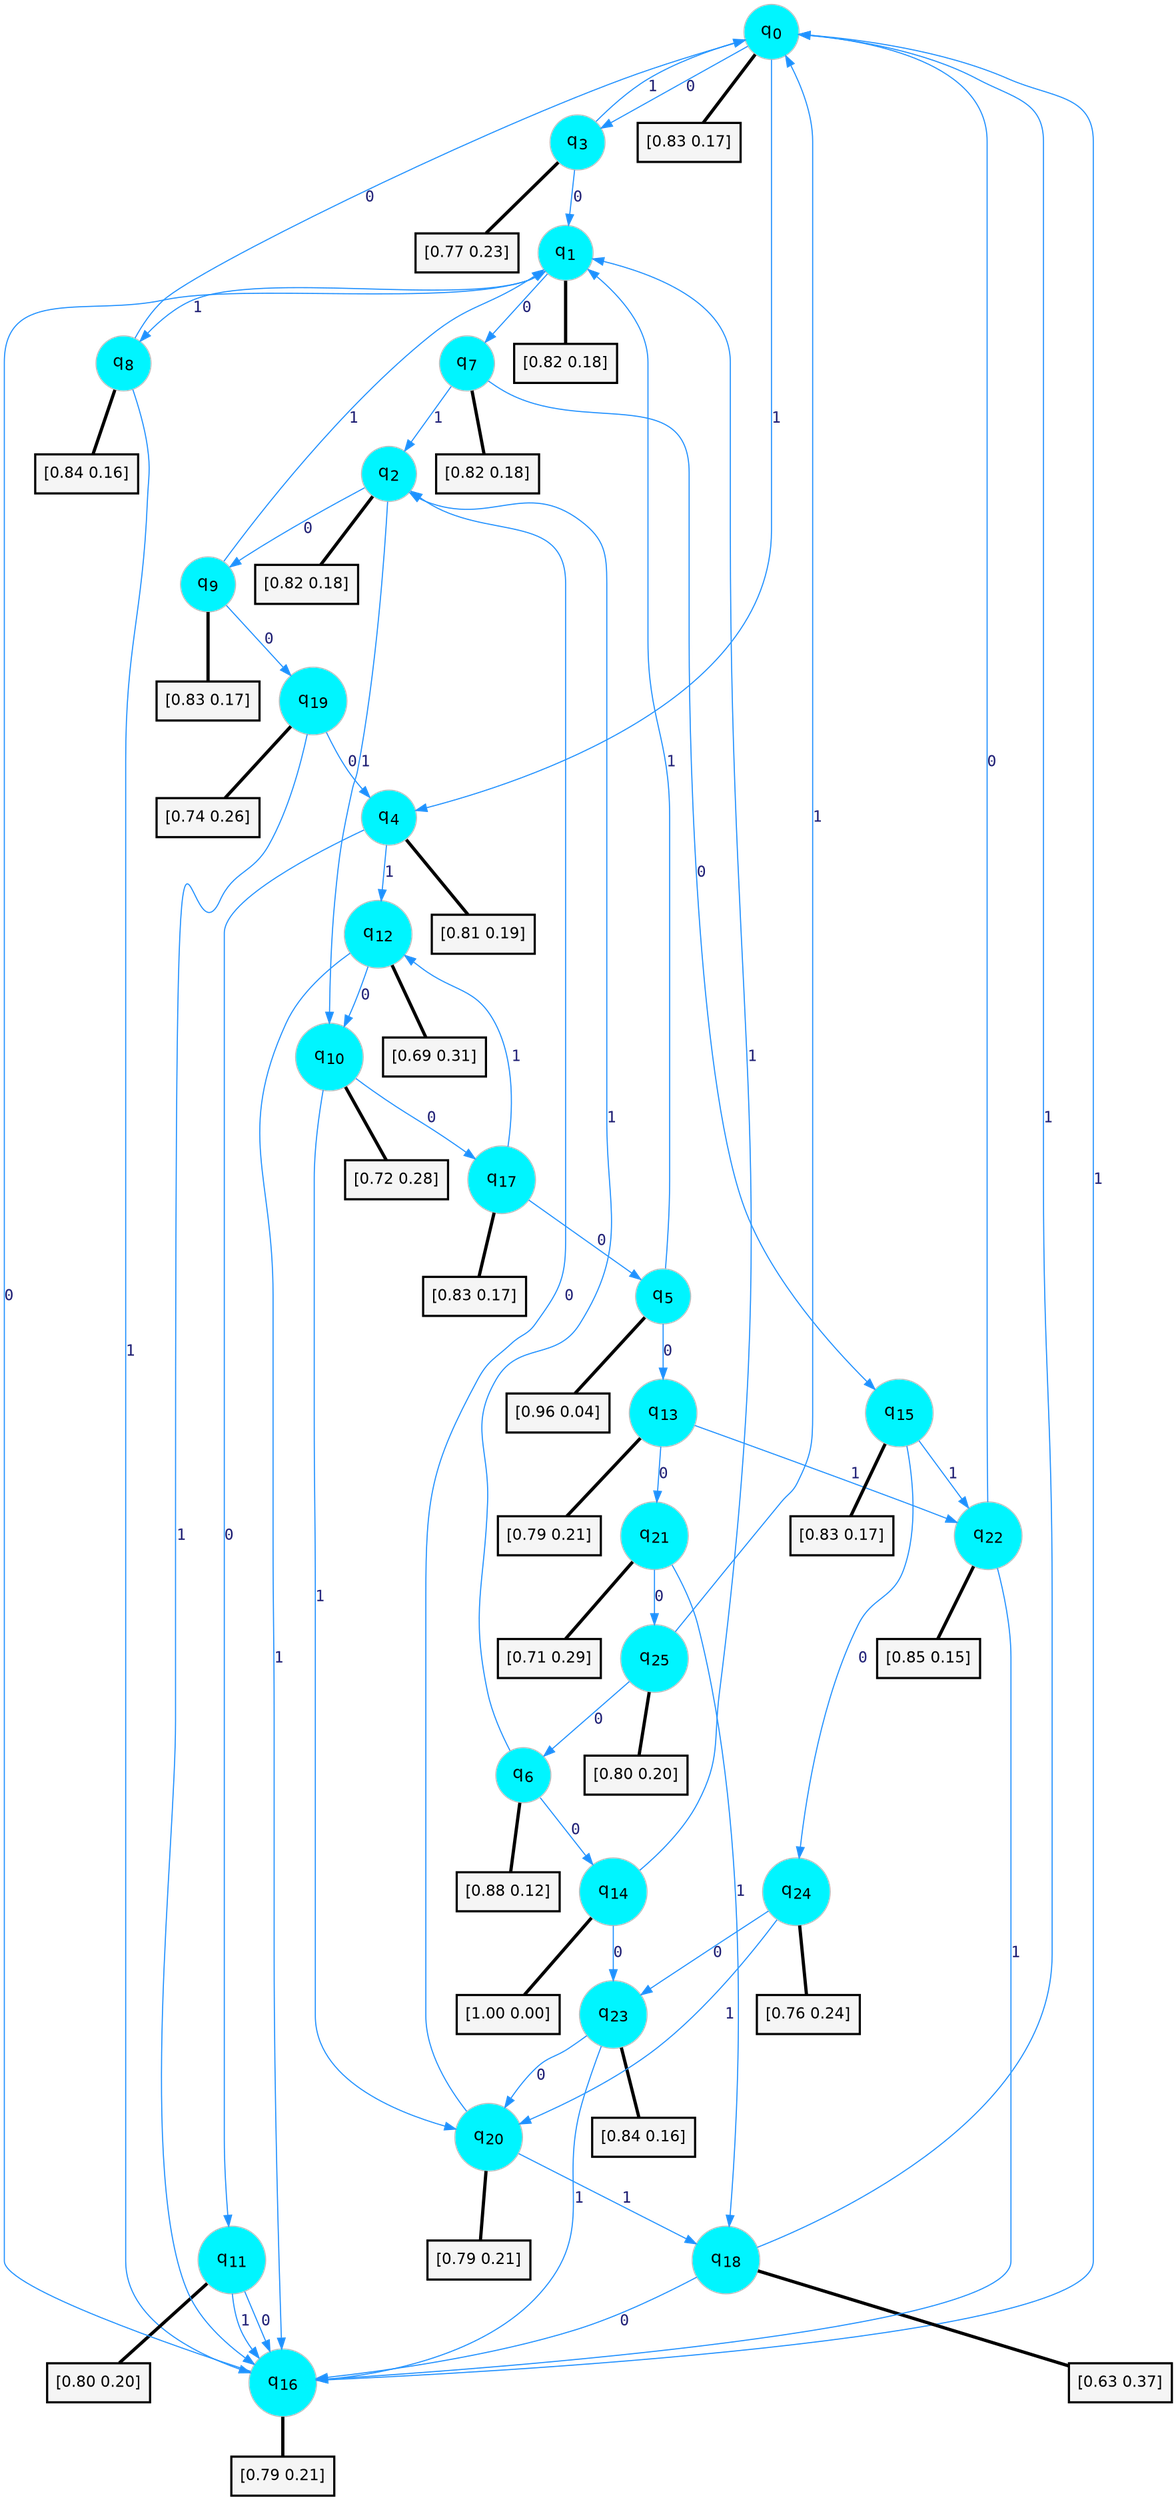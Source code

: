 digraph G {
graph [
bgcolor=transparent, dpi=300, rankdir=TD, size="40,25"];
node [
color=gray, fillcolor=turquoise1, fontcolor=black, fontname=Helvetica, fontsize=16, fontweight=bold, shape=circle, style=filled];
edge [
arrowsize=1, color=dodgerblue1, fontcolor=midnightblue, fontname=courier, fontweight=bold, penwidth=1, style=solid, weight=20];
0[label=<q<SUB>0</SUB>>];
1[label=<q<SUB>1</SUB>>];
2[label=<q<SUB>2</SUB>>];
3[label=<q<SUB>3</SUB>>];
4[label=<q<SUB>4</SUB>>];
5[label=<q<SUB>5</SUB>>];
6[label=<q<SUB>6</SUB>>];
7[label=<q<SUB>7</SUB>>];
8[label=<q<SUB>8</SUB>>];
9[label=<q<SUB>9</SUB>>];
10[label=<q<SUB>10</SUB>>];
11[label=<q<SUB>11</SUB>>];
12[label=<q<SUB>12</SUB>>];
13[label=<q<SUB>13</SUB>>];
14[label=<q<SUB>14</SUB>>];
15[label=<q<SUB>15</SUB>>];
16[label=<q<SUB>16</SUB>>];
17[label=<q<SUB>17</SUB>>];
18[label=<q<SUB>18</SUB>>];
19[label=<q<SUB>19</SUB>>];
20[label=<q<SUB>20</SUB>>];
21[label=<q<SUB>21</SUB>>];
22[label=<q<SUB>22</SUB>>];
23[label=<q<SUB>23</SUB>>];
24[label=<q<SUB>24</SUB>>];
25[label=<q<SUB>25</SUB>>];
26[label="[0.83 0.17]", shape=box,fontcolor=black, fontname=Helvetica, fontsize=14, penwidth=2, fillcolor=whitesmoke,color=black];
27[label="[0.82 0.18]", shape=box,fontcolor=black, fontname=Helvetica, fontsize=14, penwidth=2, fillcolor=whitesmoke,color=black];
28[label="[0.82 0.18]", shape=box,fontcolor=black, fontname=Helvetica, fontsize=14, penwidth=2, fillcolor=whitesmoke,color=black];
29[label="[0.77 0.23]", shape=box,fontcolor=black, fontname=Helvetica, fontsize=14, penwidth=2, fillcolor=whitesmoke,color=black];
30[label="[0.81 0.19]", shape=box,fontcolor=black, fontname=Helvetica, fontsize=14, penwidth=2, fillcolor=whitesmoke,color=black];
31[label="[0.96 0.04]", shape=box,fontcolor=black, fontname=Helvetica, fontsize=14, penwidth=2, fillcolor=whitesmoke,color=black];
32[label="[0.88 0.12]", shape=box,fontcolor=black, fontname=Helvetica, fontsize=14, penwidth=2, fillcolor=whitesmoke,color=black];
33[label="[0.82 0.18]", shape=box,fontcolor=black, fontname=Helvetica, fontsize=14, penwidth=2, fillcolor=whitesmoke,color=black];
34[label="[0.84 0.16]", shape=box,fontcolor=black, fontname=Helvetica, fontsize=14, penwidth=2, fillcolor=whitesmoke,color=black];
35[label="[0.83 0.17]", shape=box,fontcolor=black, fontname=Helvetica, fontsize=14, penwidth=2, fillcolor=whitesmoke,color=black];
36[label="[0.72 0.28]", shape=box,fontcolor=black, fontname=Helvetica, fontsize=14, penwidth=2, fillcolor=whitesmoke,color=black];
37[label="[0.80 0.20]", shape=box,fontcolor=black, fontname=Helvetica, fontsize=14, penwidth=2, fillcolor=whitesmoke,color=black];
38[label="[0.69 0.31]", shape=box,fontcolor=black, fontname=Helvetica, fontsize=14, penwidth=2, fillcolor=whitesmoke,color=black];
39[label="[0.79 0.21]", shape=box,fontcolor=black, fontname=Helvetica, fontsize=14, penwidth=2, fillcolor=whitesmoke,color=black];
40[label="[1.00 0.00]", shape=box,fontcolor=black, fontname=Helvetica, fontsize=14, penwidth=2, fillcolor=whitesmoke,color=black];
41[label="[0.83 0.17]", shape=box,fontcolor=black, fontname=Helvetica, fontsize=14, penwidth=2, fillcolor=whitesmoke,color=black];
42[label="[0.79 0.21]", shape=box,fontcolor=black, fontname=Helvetica, fontsize=14, penwidth=2, fillcolor=whitesmoke,color=black];
43[label="[0.83 0.17]", shape=box,fontcolor=black, fontname=Helvetica, fontsize=14, penwidth=2, fillcolor=whitesmoke,color=black];
44[label="[0.63 0.37]", shape=box,fontcolor=black, fontname=Helvetica, fontsize=14, penwidth=2, fillcolor=whitesmoke,color=black];
45[label="[0.74 0.26]", shape=box,fontcolor=black, fontname=Helvetica, fontsize=14, penwidth=2, fillcolor=whitesmoke,color=black];
46[label="[0.79 0.21]", shape=box,fontcolor=black, fontname=Helvetica, fontsize=14, penwidth=2, fillcolor=whitesmoke,color=black];
47[label="[0.71 0.29]", shape=box,fontcolor=black, fontname=Helvetica, fontsize=14, penwidth=2, fillcolor=whitesmoke,color=black];
48[label="[0.85 0.15]", shape=box,fontcolor=black, fontname=Helvetica, fontsize=14, penwidth=2, fillcolor=whitesmoke,color=black];
49[label="[0.84 0.16]", shape=box,fontcolor=black, fontname=Helvetica, fontsize=14, penwidth=2, fillcolor=whitesmoke,color=black];
50[label="[0.76 0.24]", shape=box,fontcolor=black, fontname=Helvetica, fontsize=14, penwidth=2, fillcolor=whitesmoke,color=black];
51[label="[0.80 0.20]", shape=box,fontcolor=black, fontname=Helvetica, fontsize=14, penwidth=2, fillcolor=whitesmoke,color=black];
0->3 [label=0];
0->4 [label=1];
0->26 [arrowhead=none, penwidth=3,color=black];
1->7 [label=0];
1->8 [label=1];
1->27 [arrowhead=none, penwidth=3,color=black];
2->9 [label=0];
2->10 [label=1];
2->28 [arrowhead=none, penwidth=3,color=black];
3->1 [label=0];
3->0 [label=1];
3->29 [arrowhead=none, penwidth=3,color=black];
4->11 [label=0];
4->12 [label=1];
4->30 [arrowhead=none, penwidth=3,color=black];
5->13 [label=0];
5->1 [label=1];
5->31 [arrowhead=none, penwidth=3,color=black];
6->14 [label=0];
6->2 [label=1];
6->32 [arrowhead=none, penwidth=3,color=black];
7->15 [label=0];
7->2 [label=1];
7->33 [arrowhead=none, penwidth=3,color=black];
8->0 [label=0];
8->16 [label=1];
8->34 [arrowhead=none, penwidth=3,color=black];
9->19 [label=0];
9->1 [label=1];
9->35 [arrowhead=none, penwidth=3,color=black];
10->17 [label=0];
10->20 [label=1];
10->36 [arrowhead=none, penwidth=3,color=black];
11->16 [label=0];
11->16 [label=1];
11->37 [arrowhead=none, penwidth=3,color=black];
12->10 [label=0];
12->16 [label=1];
12->38 [arrowhead=none, penwidth=3,color=black];
13->21 [label=0];
13->22 [label=1];
13->39 [arrowhead=none, penwidth=3,color=black];
14->23 [label=0];
14->1 [label=1];
14->40 [arrowhead=none, penwidth=3,color=black];
15->24 [label=0];
15->22 [label=1];
15->41 [arrowhead=none, penwidth=3,color=black];
16->1 [label=0];
16->0 [label=1];
16->42 [arrowhead=none, penwidth=3,color=black];
17->5 [label=0];
17->12 [label=1];
17->43 [arrowhead=none, penwidth=3,color=black];
18->16 [label=0];
18->0 [label=1];
18->44 [arrowhead=none, penwidth=3,color=black];
19->4 [label=0];
19->16 [label=1];
19->45 [arrowhead=none, penwidth=3,color=black];
20->2 [label=0];
20->18 [label=1];
20->46 [arrowhead=none, penwidth=3,color=black];
21->25 [label=0];
21->18 [label=1];
21->47 [arrowhead=none, penwidth=3,color=black];
22->0 [label=0];
22->16 [label=1];
22->48 [arrowhead=none, penwidth=3,color=black];
23->20 [label=0];
23->16 [label=1];
23->49 [arrowhead=none, penwidth=3,color=black];
24->23 [label=0];
24->20 [label=1];
24->50 [arrowhead=none, penwidth=3,color=black];
25->6 [label=0];
25->0 [label=1];
25->51 [arrowhead=none, penwidth=3,color=black];
}
